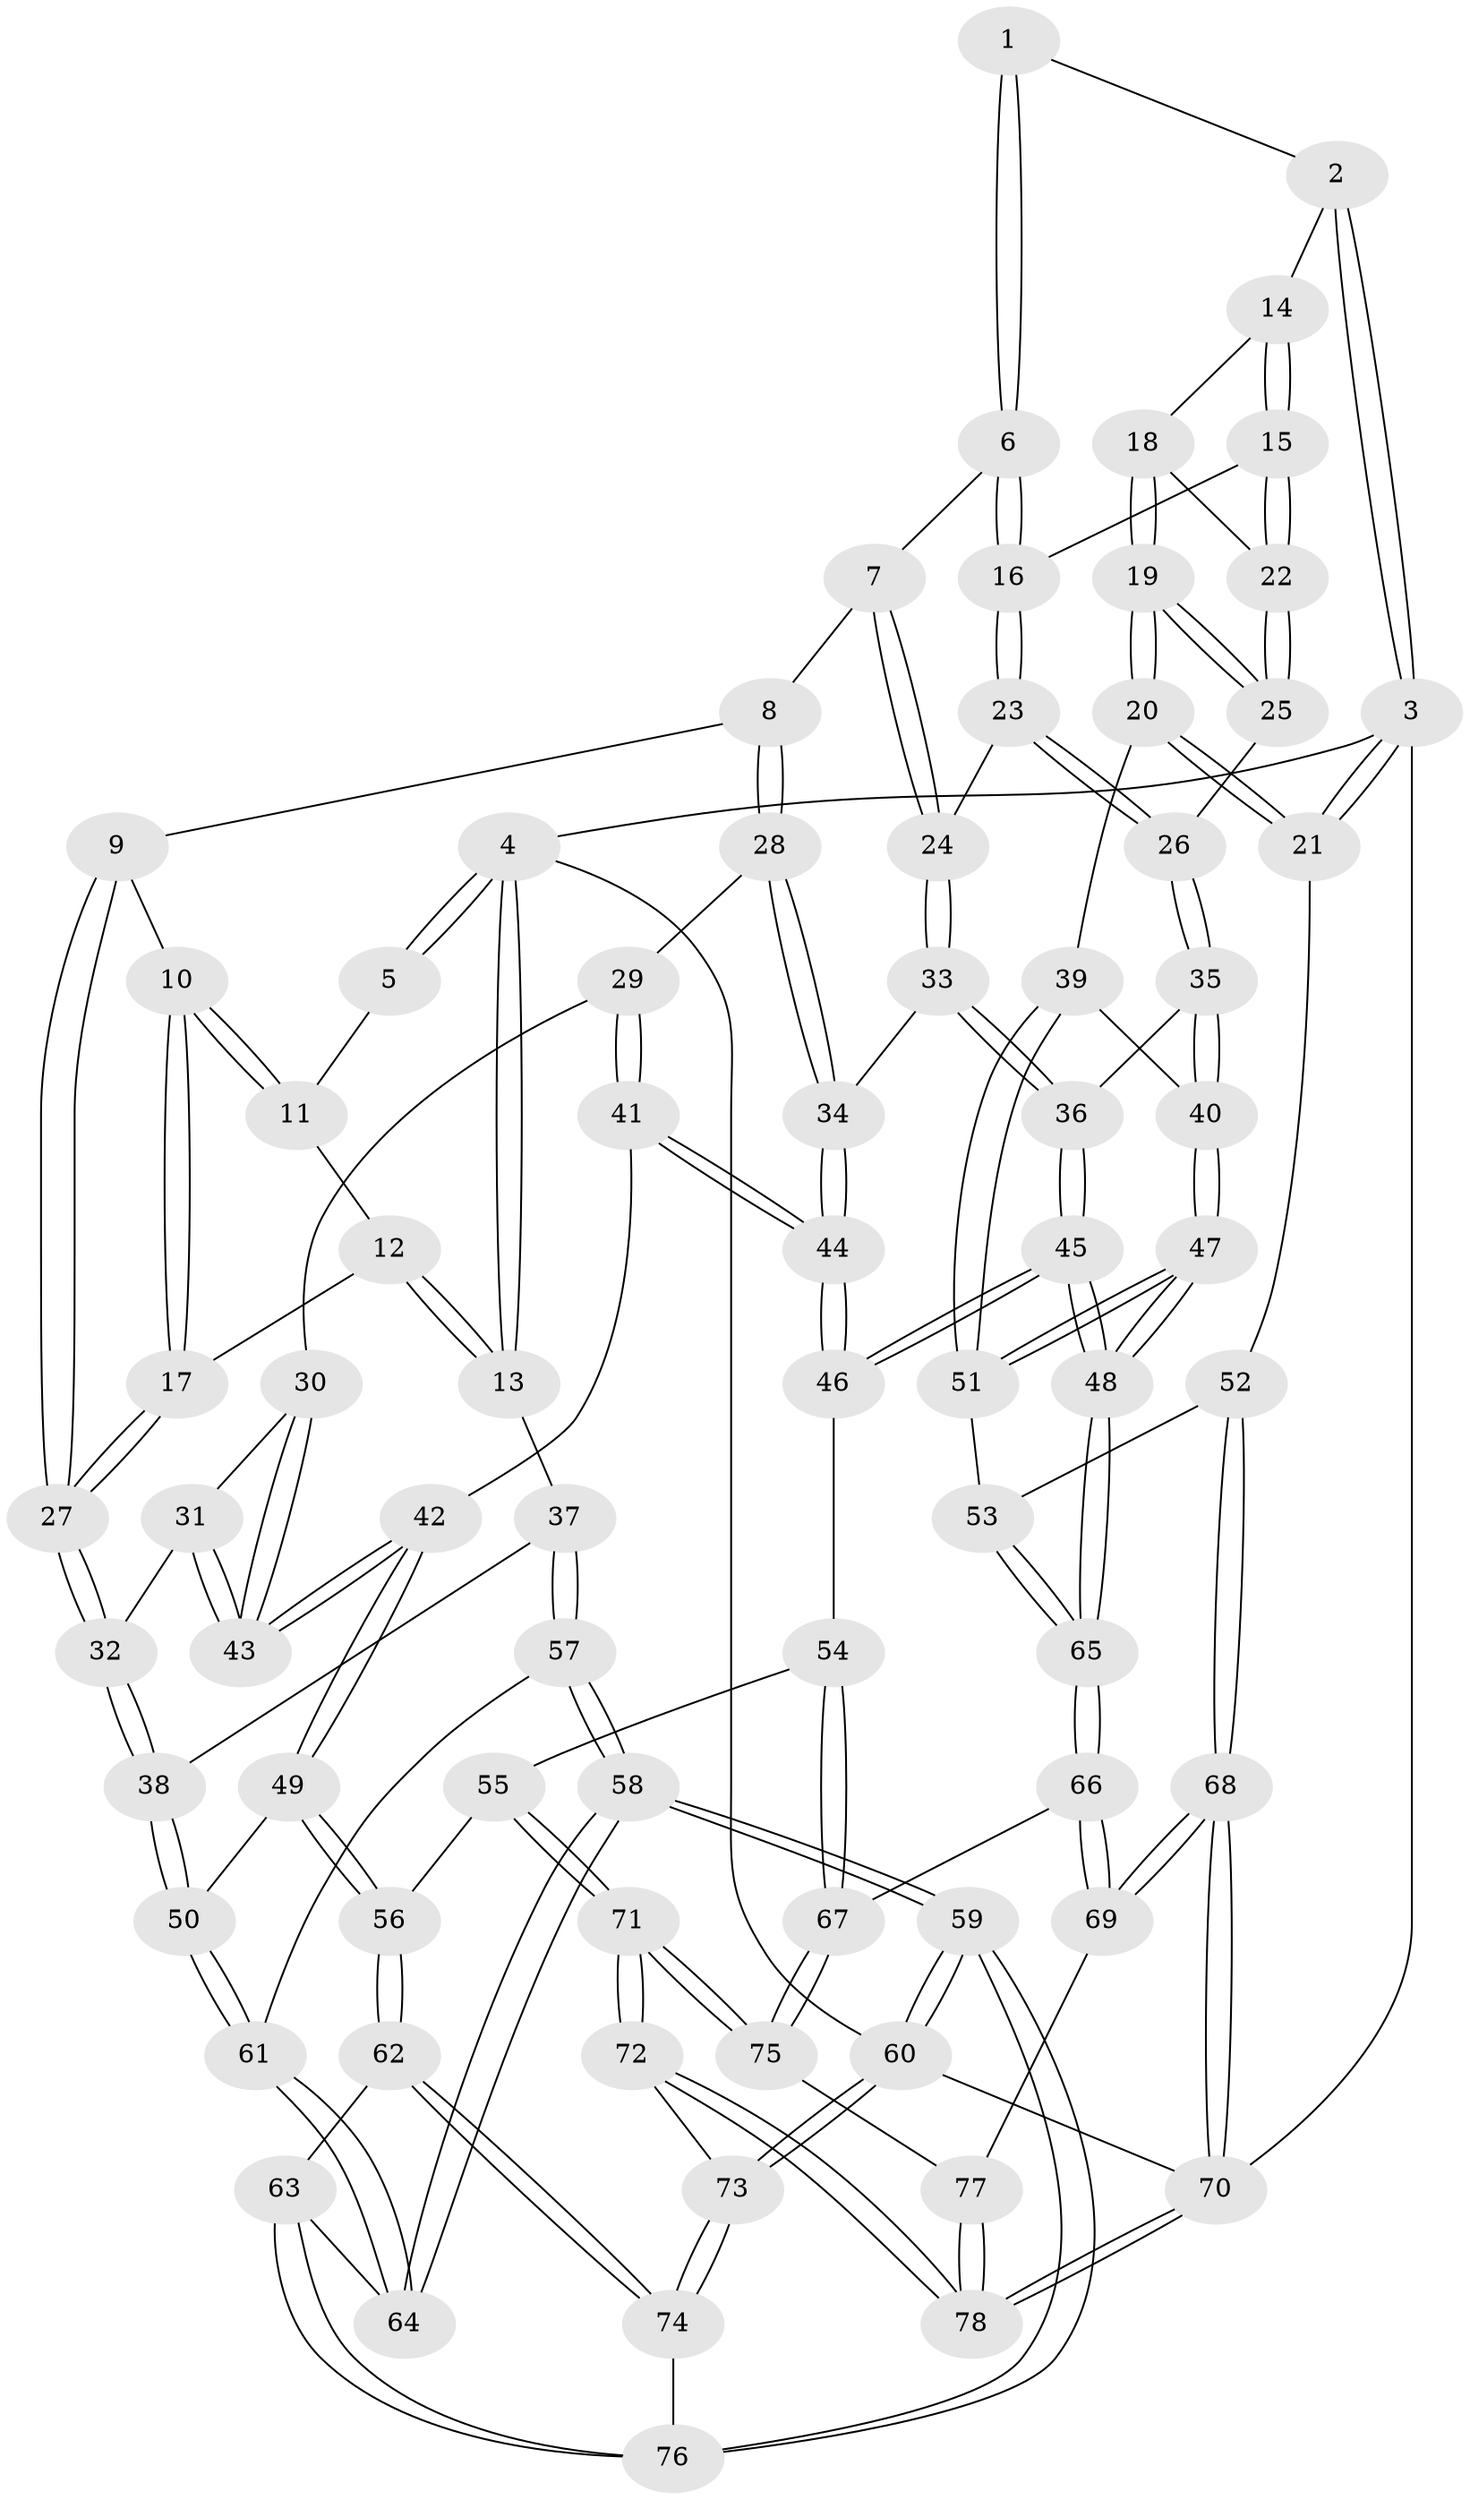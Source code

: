 // Generated by graph-tools (version 1.1) at 2025/16/03/09/25 04:16:54]
// undirected, 78 vertices, 192 edges
graph export_dot {
graph [start="1"]
  node [color=gray90,style=filled];
  1 [pos="+0.7267415384544251+0"];
  2 [pos="+0.8059639215378834+0"];
  3 [pos="+1+0"];
  4 [pos="+0+0"];
  5 [pos="+0.2619222388377266+0"];
  6 [pos="+0.5737480393387442+0.06913647514397896"];
  7 [pos="+0.5602292031537712+0.08395411202969034"];
  8 [pos="+0.41800165817874024+0.13739393407776343"];
  9 [pos="+0.401013656291378+0.12347728056981973"];
  10 [pos="+0.35518177467892703+0.04542251717913669"];
  11 [pos="+0.2721837214626982+0"];
  12 [pos="+0.1702435459708162+0.05422504974247253"];
  13 [pos="+0+0.04782560248328705"];
  14 [pos="+0.8174659600592451+0"];
  15 [pos="+0.750914117095555+0.13011161424576428"];
  16 [pos="+0.7199131087140476+0.15399967233445483"];
  17 [pos="+0.13099568707504808+0.20303753875084185"];
  18 [pos="+0.8483878215250926+0.019455528834799857"];
  19 [pos="+1+0.30331561866850737"];
  20 [pos="+1+0.33368400351666094"];
  21 [pos="+1+0.33892786517142104"];
  22 [pos="+0.8475020037301312+0.22968525118611066"];
  23 [pos="+0.7022433576082333+0.19283470440069686"];
  24 [pos="+0.6323092721274647+0.23051823021576567"];
  25 [pos="+0.8543777637854574+0.2424820042839987"];
  26 [pos="+0.7758137105237333+0.27310258067103094"];
  27 [pos="+0.107749889485532+0.2626175553058329"];
  28 [pos="+0.4353773723636698+0.27293433379401183"];
  29 [pos="+0.37847239363552077+0.32393506424010277"];
  30 [pos="+0.34679703318304494+0.32918540569185234"];
  31 [pos="+0.18936329101051558+0.32429390842036954"];
  32 [pos="+0.0897281498062525+0.28661922946086854"];
  33 [pos="+0.5920492898275418+0.32681867226977385"];
  34 [pos="+0.5652135482225084+0.32964072923466287"];
  35 [pos="+0.7234636609717864+0.3537536819155214"];
  36 [pos="+0.6512981471086083+0.362535786398378"];
  37 [pos="+0+0.33817715888739713"];
  38 [pos="+0+0.3399779700746772"];
  39 [pos="+0.9633781445821269+0.3958586798201447"];
  40 [pos="+0.7941547836163911+0.4034391579862279"];
  41 [pos="+0.41441797747988507+0.5216194647145868"];
  42 [pos="+0.28413515944999357+0.5197849780960511"];
  43 [pos="+0.28287144897910454+0.5139693701819131"];
  44 [pos="+0.47693079939573796+0.5664729747230924"];
  45 [pos="+0.6713383016350762+0.6045901335580603"];
  46 [pos="+0.4923931547494072+0.5948080839315779"];
  47 [pos="+0.7279995304507676+0.6325091304818479"];
  48 [pos="+0.7260065256715291+0.6349558245988294"];
  49 [pos="+0.20958300829810372+0.5867346058828"];
  50 [pos="+0.17689883840880882+0.580277694020298"];
  51 [pos="+0.8296633718250502+0.5591065196633325"];
  52 [pos="+1+0.5741061429495292"];
  53 [pos="+1+0.5942416869354192"];
  54 [pos="+0.4830362143134998+0.6114530226149542"];
  55 [pos="+0.36813788661581137+0.7408871242956957"];
  56 [pos="+0.29629442411180595+0.7382151831063652"];
  57 [pos="+0+0.5429529953522377"];
  58 [pos="+0+0.8548902709299214"];
  59 [pos="+0+1"];
  60 [pos="+0+1"];
  61 [pos="+0.08766662852136706+0.6912453316162669"];
  62 [pos="+0.23493376008627162+0.7919896337897572"];
  63 [pos="+0.13772442504598648+0.8019062318051775"];
  64 [pos="+0.09609681221118742+0.7694551214217675"];
  65 [pos="+0.7511940536732302+0.692914991884114"];
  66 [pos="+0.7513858984362582+0.6943455154831231"];
  67 [pos="+0.5750339643588191+0.8313446728170676"];
  68 [pos="+1+1"];
  69 [pos="+0.8034948656886395+0.777964931115158"];
  70 [pos="+1+1"];
  71 [pos="+0.48912749458225585+0.944887194530587"];
  72 [pos="+0.4277146491254145+1"];
  73 [pos="+0.32137551612168863+1"];
  74 [pos="+0.28443847345166046+1"];
  75 [pos="+0.5177447251833718+0.9240091235185097"];
  76 [pos="+0.10959337121909829+0.8831425008496349"];
  77 [pos="+0.6951608365052666+0.9178654671583012"];
  78 [pos="+0.9093903163411199+1"];
  1 -- 2;
  1 -- 6;
  1 -- 6;
  2 -- 3;
  2 -- 3;
  2 -- 14;
  3 -- 4;
  3 -- 21;
  3 -- 21;
  3 -- 70;
  4 -- 5;
  4 -- 5;
  4 -- 13;
  4 -- 13;
  4 -- 60;
  5 -- 11;
  6 -- 7;
  6 -- 16;
  6 -- 16;
  7 -- 8;
  7 -- 24;
  7 -- 24;
  8 -- 9;
  8 -- 28;
  8 -- 28;
  9 -- 10;
  9 -- 27;
  9 -- 27;
  10 -- 11;
  10 -- 11;
  10 -- 17;
  10 -- 17;
  11 -- 12;
  12 -- 13;
  12 -- 13;
  12 -- 17;
  13 -- 37;
  14 -- 15;
  14 -- 15;
  14 -- 18;
  15 -- 16;
  15 -- 22;
  15 -- 22;
  16 -- 23;
  16 -- 23;
  17 -- 27;
  17 -- 27;
  18 -- 19;
  18 -- 19;
  18 -- 22;
  19 -- 20;
  19 -- 20;
  19 -- 25;
  19 -- 25;
  20 -- 21;
  20 -- 21;
  20 -- 39;
  21 -- 52;
  22 -- 25;
  22 -- 25;
  23 -- 24;
  23 -- 26;
  23 -- 26;
  24 -- 33;
  24 -- 33;
  25 -- 26;
  26 -- 35;
  26 -- 35;
  27 -- 32;
  27 -- 32;
  28 -- 29;
  28 -- 34;
  28 -- 34;
  29 -- 30;
  29 -- 41;
  29 -- 41;
  30 -- 31;
  30 -- 43;
  30 -- 43;
  31 -- 32;
  31 -- 43;
  31 -- 43;
  32 -- 38;
  32 -- 38;
  33 -- 34;
  33 -- 36;
  33 -- 36;
  34 -- 44;
  34 -- 44;
  35 -- 36;
  35 -- 40;
  35 -- 40;
  36 -- 45;
  36 -- 45;
  37 -- 38;
  37 -- 57;
  37 -- 57;
  38 -- 50;
  38 -- 50;
  39 -- 40;
  39 -- 51;
  39 -- 51;
  40 -- 47;
  40 -- 47;
  41 -- 42;
  41 -- 44;
  41 -- 44;
  42 -- 43;
  42 -- 43;
  42 -- 49;
  42 -- 49;
  44 -- 46;
  44 -- 46;
  45 -- 46;
  45 -- 46;
  45 -- 48;
  45 -- 48;
  46 -- 54;
  47 -- 48;
  47 -- 48;
  47 -- 51;
  47 -- 51;
  48 -- 65;
  48 -- 65;
  49 -- 50;
  49 -- 56;
  49 -- 56;
  50 -- 61;
  50 -- 61;
  51 -- 53;
  52 -- 53;
  52 -- 68;
  52 -- 68;
  53 -- 65;
  53 -- 65;
  54 -- 55;
  54 -- 67;
  54 -- 67;
  55 -- 56;
  55 -- 71;
  55 -- 71;
  56 -- 62;
  56 -- 62;
  57 -- 58;
  57 -- 58;
  57 -- 61;
  58 -- 59;
  58 -- 59;
  58 -- 64;
  58 -- 64;
  59 -- 60;
  59 -- 60;
  59 -- 76;
  59 -- 76;
  60 -- 73;
  60 -- 73;
  60 -- 70;
  61 -- 64;
  61 -- 64;
  62 -- 63;
  62 -- 74;
  62 -- 74;
  63 -- 64;
  63 -- 76;
  63 -- 76;
  65 -- 66;
  65 -- 66;
  66 -- 67;
  66 -- 69;
  66 -- 69;
  67 -- 75;
  67 -- 75;
  68 -- 69;
  68 -- 69;
  68 -- 70;
  68 -- 70;
  69 -- 77;
  70 -- 78;
  70 -- 78;
  71 -- 72;
  71 -- 72;
  71 -- 75;
  71 -- 75;
  72 -- 73;
  72 -- 78;
  72 -- 78;
  73 -- 74;
  73 -- 74;
  74 -- 76;
  75 -- 77;
  77 -- 78;
  77 -- 78;
}
